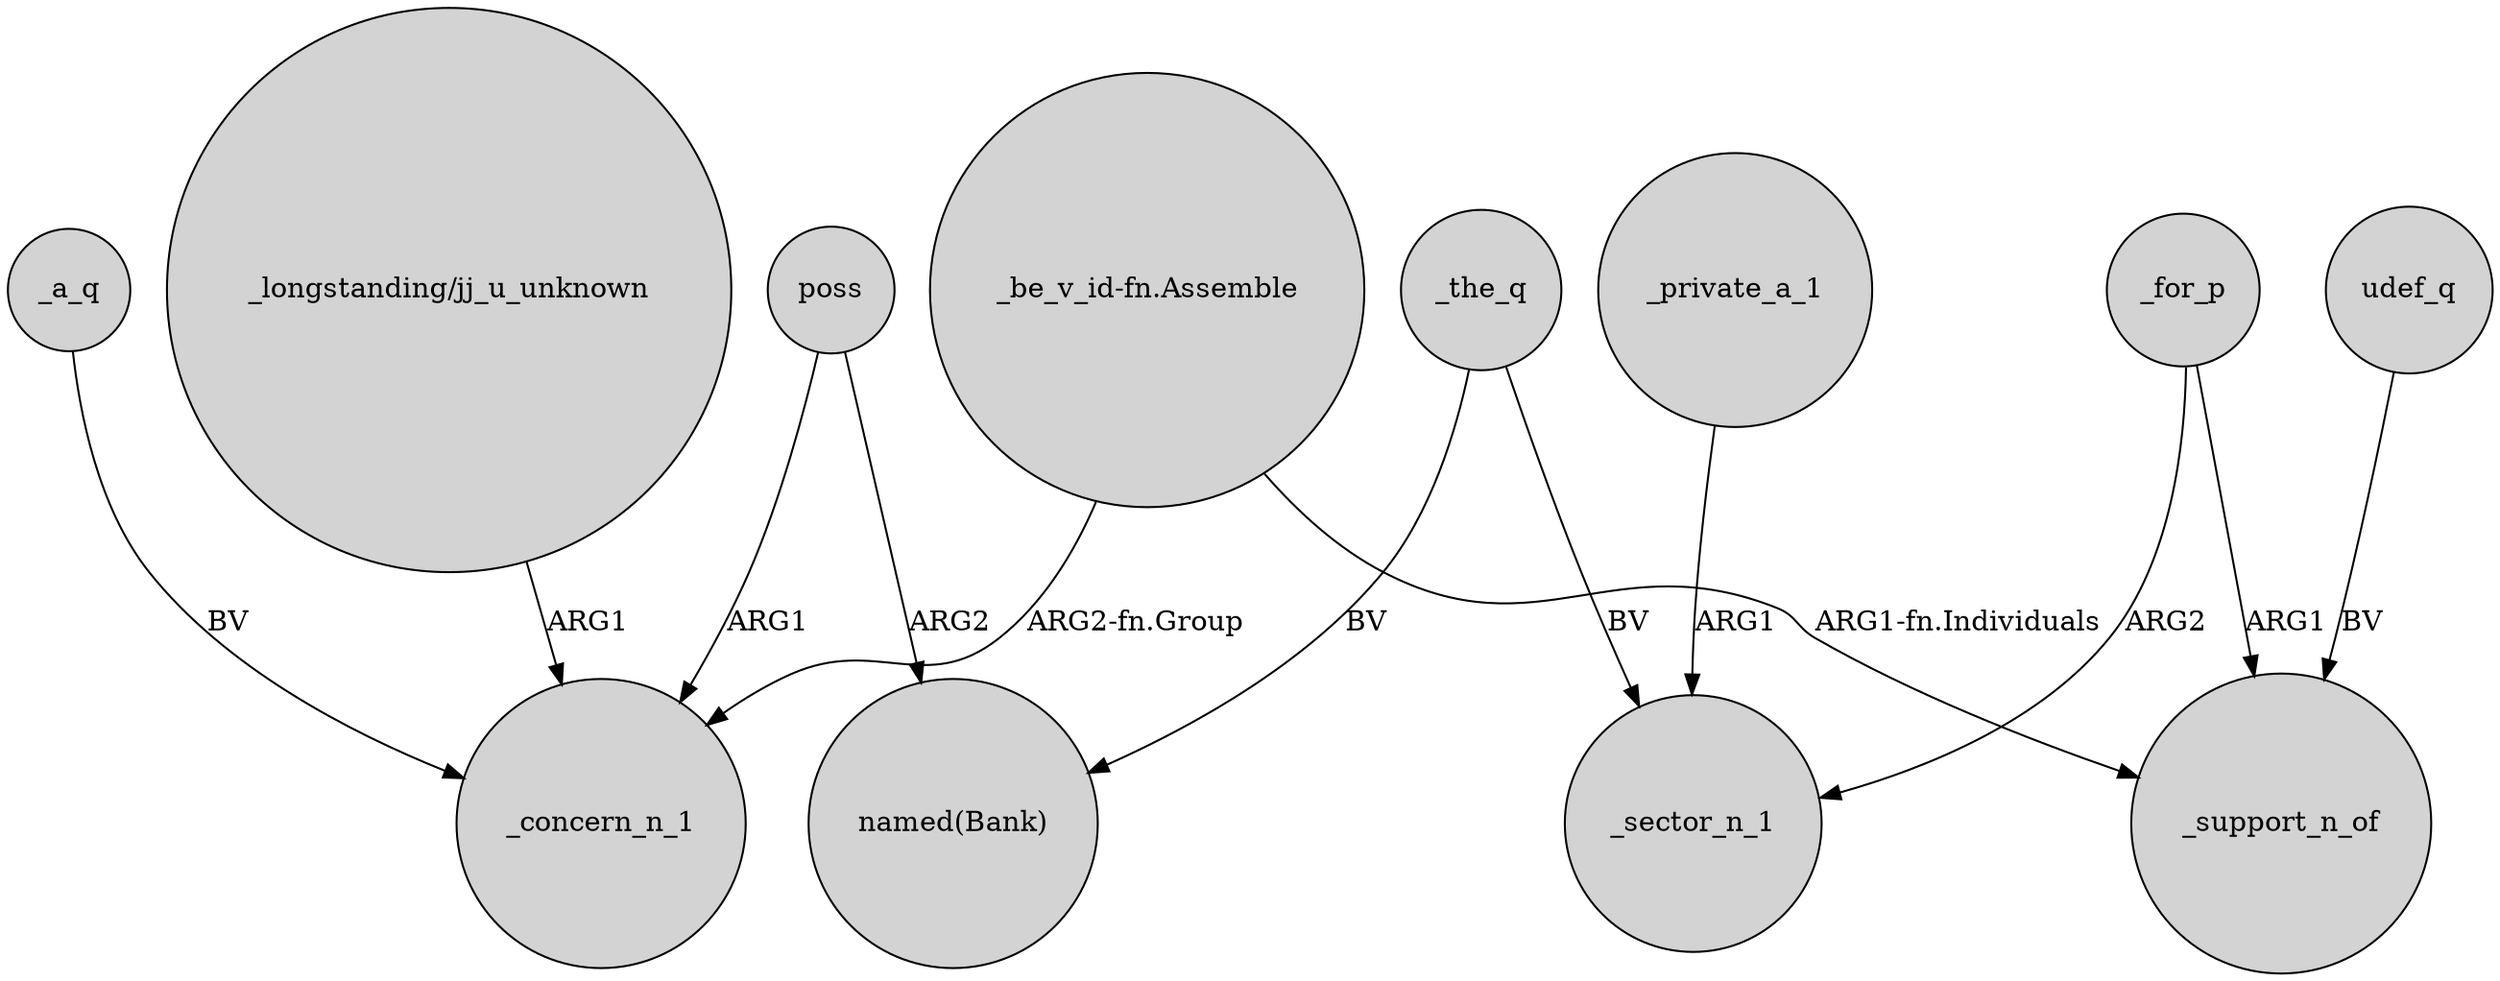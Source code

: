 digraph {
	node [shape=circle style=filled]
	_the_q -> "named(Bank)" [label=BV]
	_a_q -> _concern_n_1 [label=BV]
	"_be_v_id-fn.Assemble" -> _concern_n_1 [label="ARG2-fn.Group"]
	_the_q -> _sector_n_1 [label=BV]
	"_longstanding/jj_u_unknown" -> _concern_n_1 [label=ARG1]
	_for_p -> _support_n_of [label=ARG1]
	"_be_v_id-fn.Assemble" -> _support_n_of [label="ARG1-fn.Individuals"]
	poss -> "named(Bank)" [label=ARG2]
	_private_a_1 -> _sector_n_1 [label=ARG1]
	_for_p -> _sector_n_1 [label=ARG2]
	poss -> _concern_n_1 [label=ARG1]
	udef_q -> _support_n_of [label=BV]
}
